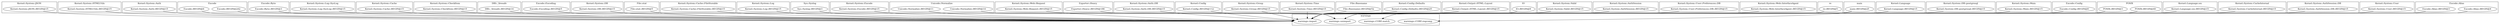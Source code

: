 digraph {
graph [overlap=false]
subgraph cluster_Kernel_System_JSON {
	label="Kernel::System::JSON";
	"Kernel::System::JSON::BEGIN@15";
}
subgraph cluster_Kernel_System_HTMLUtils {
	label="Kernel::System::HTMLUtils";
	"Kernel::System::HTMLUtils::BEGIN@15";
}
subgraph cluster_Kernel_System_Auth {
	label="Kernel::System::Auth";
	"Kernel::System::Auth::BEGIN@15";
}
subgraph cluster_Encode {
	label="Encode";
	"Encode::BEGIN@6";
	"Encode::BEGIN@242";
}
subgraph cluster_Encode_Byte {
	label="Encode::Byte";
	"Encode::Byte::BEGIN@3";
}
subgraph cluster_Kernel_System_Log_SysLog {
	label="Kernel::System::Log::SysLog";
	"Kernel::System::Log::SysLog::BEGIN@15";
}
subgraph cluster_warnings {
	label="warnings";
	"warnings::unimport";
	"warnings::CORE:regcomp";
	"warnings::CORE:match";
	"warnings::import";
}
subgraph cluster_Kernel_System_Cache {
	label="Kernel::System::Cache";
	"Kernel::System::Cache::BEGIN@15";
}
subgraph cluster_Kernel_System_CheckItem {
	label="Kernel::System::CheckItem";
	"Kernel::System::CheckItem::BEGIN@15";
}
subgraph cluster_DBI__firesafe {
	label="DBI::_firesafe";
	"DBI::_firesafe::BEGIN@14";
}
subgraph cluster_Encode_Encoding {
	label="Encode::Encoding";
	"Encode::Encoding::BEGIN@5";
}
subgraph cluster_Kernel_System_DB {
	label="Kernel::System::DB";
	"Kernel::System::DB::BEGIN@15";
}
subgraph cluster_File_stat {
	label="File::stat";
	"File::stat::BEGIN@5";
}
subgraph cluster_Kernel_System_Cache_FileStorable {
	label="Kernel::System::Cache::FileStorable";
	"Kernel::System::Cache::FileStorable::BEGIN@15";
}
subgraph cluster_Kernel_System_Log {
	label="Kernel::System::Log";
	"Kernel::System::Log::BEGIN@15";
}
subgraph cluster_Sys_Syslog {
	label="Sys::Syslog";
	"Sys::Syslog::BEGIN@3";
}
subgraph cluster_Kernel_System_Encode {
	label="Kernel::System::Encode";
	"Kernel::System::Encode::BEGIN@15";
}
subgraph cluster_Unicode_Normalize {
	label="Unicode::Normalize";
	"Unicode::Normalize::BEGIN@11";
	"Unicode::Normalize::BEGIN@14";
}
subgraph cluster_Kernel_System_Web_Request {
	label="Kernel::System::Web::Request";
	"Kernel::System::Web::Request::BEGIN@15";
}
subgraph cluster_Exporter_Heavy {
	label="Exporter::Heavy";
	"Exporter::Heavy::BEGIN@186";
}
subgraph cluster_Kernel_System_Auth_DB {
	label="Kernel::System::Auth::DB";
	"Kernel::System::Auth::DB::BEGIN@15";
}
subgraph cluster_Kernel_Config {
	label="Kernel::Config";
	"Kernel::Config::BEGIN@112";
}
subgraph cluster_Kernel_System_Group {
	label="Kernel::System::Group";
	"Kernel::System::Group::BEGIN@15";
}
subgraph cluster_Kernel_System_Time {
	label="Kernel::System::Time";
	"Kernel::System::Time::BEGIN@15";
}
subgraph cluster_File_Basename {
	label="File::Basename";
	"File::Basename::BEGIN@52";
}
subgraph cluster_Kernel_Config_Defaults {
	label="Kernel::Config::Defaults";
	"Kernel::Config::Defaults::BEGIN@25";
}
subgraph cluster_Kernel_Output_HTML_Layout {
	label="Kernel::Output::HTML::Layout";
	"Kernel::Output::HTML::Layout::BEGIN@15";
}
subgraph cluster_IO {
	label="IO";
	"IO::BEGIN@8";
}
subgraph cluster_Kernel_System_Valid {
	label="Kernel::System::Valid";
	"Kernel::System::Valid::BEGIN@15";
}
subgraph cluster_Kernel_System_AuthSession {
	label="Kernel::System::AuthSession";
	"Kernel::System::AuthSession::BEGIN@15";
}
subgraph cluster_Kernel_System_User_Preferences_DB {
	label="Kernel::System::User::Preferences::DB";
	"Kernel::System::User::Preferences::DB::BEGIN@15";
}
subgraph cluster_Kernel_System_Web_InterfaceAgent {
	label="Kernel::System::Web::InterfaceAgent";
	"Kernel::System::Web::InterfaceAgent::BEGIN@15";
}
subgraph cluster_re {
	label="re";
	"re::BEGIN@5";
}
subgraph cluster_main {
	label="main";
	"main::BEGIN@25";
}
subgraph cluster_Kernel_Language {
	label="Kernel::Language";
	"Kernel::Language::BEGIN@15";
}
subgraph cluster_Kernel_System_DB_postgresql {
	label="Kernel::System::DB::postgresql";
	"Kernel::System::DB::postgresql::BEGIN@15";
}
subgraph cluster_Kernel_System_Main {
	label="Kernel::System::Main";
	"Kernel::System::Main::BEGIN@15";
}
subgraph cluster_Encode_Config {
	label="Encode::Config";
	"Encode::Config::BEGIN@8";
}
subgraph cluster_POSIX {
	label="POSIX";
	"POSIX::BEGIN@40";
	"POSIX::BEGIN@3";
}
subgraph cluster_Kernel_Language_en {
	label="Kernel::Language::en";
	"Kernel::Language::en::BEGIN@15";
}
subgraph cluster_Kernel_System_CacheInternal {
	label="Kernel::System::CacheInternal";
	"Kernel::System::CacheInternal::BEGIN@15";
}
subgraph cluster_Kernel_System_AuthSession_DB {
	label="Kernel::System::AuthSession::DB";
	"Kernel::System::AuthSession::DB::BEGIN@15";
}
subgraph cluster_Kernel_System_User {
	label="Kernel::System::User";
	"Kernel::System::User::BEGIN@15";
}
subgraph cluster_Encode_Alias {
	label="Encode::Alias";
	"Encode::Alias::BEGIN@3";
	"Encode::Alias::BEGIN@4";
}
"Unicode::Normalize::BEGIN@14" -> "warnings::unimport";
"Exporter::Heavy::BEGIN@186" -> "warnings::unimport";
"Encode::Alias::BEGIN@4" -> "warnings::unimport";
"Encode::BEGIN@242" -> "warnings::unimport";
"POSIX::BEGIN@40" -> "warnings::unimport";
"main::BEGIN@25" -> "warnings::CORE:match";
"Kernel::System::Cache::FileStorable::BEGIN@15" -> "warnings::import";
"Kernel::System::AuthSession::BEGIN@15" -> "warnings::import";
"Kernel::System::Web::Request::BEGIN@15" -> "warnings::import";
"POSIX::BEGIN@3" -> "warnings::import";
"Kernel::System::DB::postgresql::BEGIN@15" -> "warnings::import";
"Unicode::Normalize::BEGIN@11" -> "warnings::import";
"re::BEGIN@5" -> "warnings::import";
"Kernel::Output::HTML::Layout::BEGIN@15" -> "warnings::import";
"Kernel::System::Encode::BEGIN@15" -> "warnings::import";
"Kernel::System::Valid::BEGIN@15" -> "warnings::import";
"Kernel::System::Log::BEGIN@15" -> "warnings::import";
"Kernel::System::Auth::BEGIN@15" -> "warnings::import";
"Kernel::Config::Defaults::BEGIN@25" -> "warnings::import";
"Kernel::System::CheckItem::BEGIN@15" -> "warnings::import";
"Kernel::Config::BEGIN@112" -> "warnings::import";
"Encode::BEGIN@6" -> "warnings::import";
"Encode::Alias::BEGIN@3" -> "warnings::import";
"Kernel::System::Cache::BEGIN@15" -> "warnings::import";
"Kernel::Language::en::BEGIN@15" -> "warnings::import";
"DBI::_firesafe::BEGIN@14" -> "warnings::import";
"File::stat::BEGIN@5" -> "warnings::import";
"Kernel::System::Auth::DB::BEGIN@15" -> "warnings::import";
"IO::BEGIN@8" -> "warnings::import";
"Kernel::Language::BEGIN@15" -> "warnings::import";
"Encode::Config::BEGIN@8" -> "warnings::import";
"Kernel::System::User::BEGIN@15" -> "warnings::import";
"main::BEGIN@25" -> "warnings::import";
"Kernel::System::Time::BEGIN@15" -> "warnings::import";
"Kernel::System::AuthSession::DB::BEGIN@15" -> "warnings::import";
"Kernel::System::CacheInternal::BEGIN@15" -> "warnings::import";
"Encode::Byte::BEGIN@3" -> "warnings::import";
"Sys::Syslog::BEGIN@3" -> "warnings::import";
"Kernel::System::Main::BEGIN@15" -> "warnings::import";
"Encode::Encoding::BEGIN@5" -> "warnings::import";
"Kernel::System::HTMLUtils::BEGIN@15" -> "warnings::import";
"Kernel::System::JSON::BEGIN@15" -> "warnings::import";
"Kernel::System::Web::InterfaceAgent::BEGIN@15" -> "warnings::import";
"File::Basename::BEGIN@52" -> "warnings::import";
"Kernel::System::Log::SysLog::BEGIN@15" -> "warnings::import";
"Kernel::System::DB::BEGIN@15" -> "warnings::import";
"Kernel::System::Group::BEGIN@15" -> "warnings::import";
"Kernel::System::User::Preferences::DB::BEGIN@15" -> "warnings::import";
"main::BEGIN@25" -> "warnings::CORE:regcomp";
}
